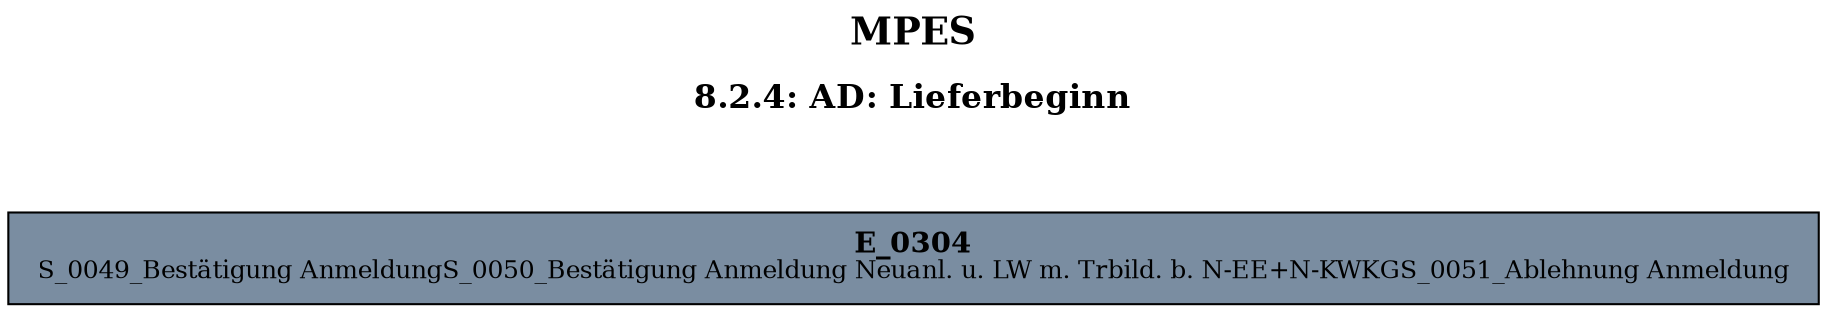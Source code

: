digraph D {
    labelloc="t";
    label=<<B><FONT POINT-SIZE="18">MPES</FONT></B><BR/><BR/><B><FONT POINT-SIZE="16">8.2.4: AD: Lieferbeginn</FONT></B><BR/><BR/><BR/><BR/>>;
    ratio="compress";
    concentrate=true;
    pack=true;
    rankdir=TB;
    packmode="array";
    size="20,20";
    "Empty" [margin="0.2,0.12", shape=box, style=filled, fillcolor="#7a8da1", label=<<B>E_0304</B><BR align="center"/><FONT point-size="12">S_0049_Bestätigung Anmeldung
S_0050_Bestätigung Anmeldung Neuanl. u. LW m. Trbild. b. N-EE+N-KWKG
S_0051_Ablehnung Anmeldung</FONT><BR align="center"/>>];


    bgcolor="transparent";
}